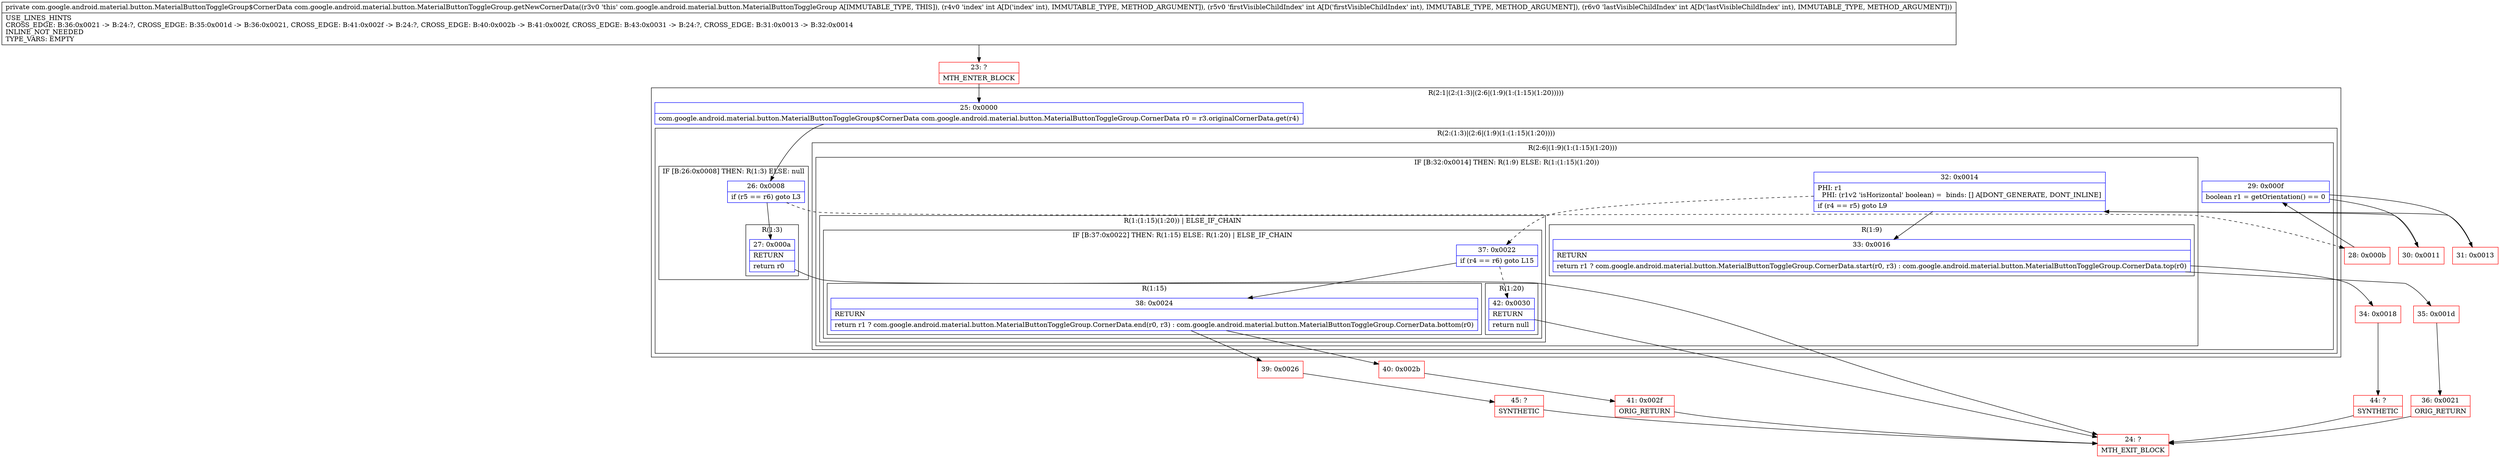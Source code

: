 digraph "CFG forcom.google.android.material.button.MaterialButtonToggleGroup.getNewCornerData(III)Lcom\/google\/android\/material\/button\/MaterialButtonToggleGroup$CornerData;" {
subgraph cluster_Region_434143631 {
label = "R(2:1|(2:(1:3)|(2:6|(1:9)(1:(1:15)(1:20)))))";
node [shape=record,color=blue];
Node_25 [shape=record,label="{25\:\ 0x0000|com.google.android.material.button.MaterialButtonToggleGroup$CornerData com.google.android.material.button.MaterialButtonToggleGroup.CornerData r0 = r3.originalCornerData.get(r4)\l}"];
subgraph cluster_Region_2132275038 {
label = "R(2:(1:3)|(2:6|(1:9)(1:(1:15)(1:20))))";
node [shape=record,color=blue];
subgraph cluster_IfRegion_140718435 {
label = "IF [B:26:0x0008] THEN: R(1:3) ELSE: null";
node [shape=record,color=blue];
Node_26 [shape=record,label="{26\:\ 0x0008|if (r5 == r6) goto L3\l}"];
subgraph cluster_Region_1204961166 {
label = "R(1:3)";
node [shape=record,color=blue];
Node_27 [shape=record,label="{27\:\ 0x000a|RETURN\l|return r0\l}"];
}
}
subgraph cluster_Region_282786240 {
label = "R(2:6|(1:9)(1:(1:15)(1:20)))";
node [shape=record,color=blue];
Node_29 [shape=record,label="{29\:\ 0x000f|boolean r1 = getOrientation() == 0\l}"];
subgraph cluster_IfRegion_1231752416 {
label = "IF [B:32:0x0014] THEN: R(1:9) ELSE: R(1:(1:15)(1:20))";
node [shape=record,color=blue];
Node_32 [shape=record,label="{32\:\ 0x0014|PHI: r1 \l  PHI: (r1v2 'isHorizontal' boolean) =  binds: [] A[DONT_GENERATE, DONT_INLINE]\l|if (r4 == r5) goto L9\l}"];
subgraph cluster_Region_1682415560 {
label = "R(1:9)";
node [shape=record,color=blue];
Node_33 [shape=record,label="{33\:\ 0x0016|RETURN\l|return r1 ? com.google.android.material.button.MaterialButtonToggleGroup.CornerData.start(r0, r3) : com.google.android.material.button.MaterialButtonToggleGroup.CornerData.top(r0)\l}"];
}
subgraph cluster_Region_422763437 {
label = "R(1:(1:15)(1:20)) | ELSE_IF_CHAIN\l";
node [shape=record,color=blue];
subgraph cluster_IfRegion_1495247562 {
label = "IF [B:37:0x0022] THEN: R(1:15) ELSE: R(1:20) | ELSE_IF_CHAIN\l";
node [shape=record,color=blue];
Node_37 [shape=record,label="{37\:\ 0x0022|if (r4 == r6) goto L15\l}"];
subgraph cluster_Region_220982547 {
label = "R(1:15)";
node [shape=record,color=blue];
Node_38 [shape=record,label="{38\:\ 0x0024|RETURN\l|return r1 ? com.google.android.material.button.MaterialButtonToggleGroup.CornerData.end(r0, r3) : com.google.android.material.button.MaterialButtonToggleGroup.CornerData.bottom(r0)\l}"];
}
subgraph cluster_Region_1223057571 {
label = "R(1:20)";
node [shape=record,color=blue];
Node_42 [shape=record,label="{42\:\ 0x0030|RETURN\l|return null\l}"];
}
}
}
}
}
}
}
Node_23 [shape=record,color=red,label="{23\:\ ?|MTH_ENTER_BLOCK\l}"];
Node_24 [shape=record,color=red,label="{24\:\ ?|MTH_EXIT_BLOCK\l}"];
Node_28 [shape=record,color=red,label="{28\:\ 0x000b}"];
Node_30 [shape=record,color=red,label="{30\:\ 0x0011}"];
Node_34 [shape=record,color=red,label="{34\:\ 0x0018}"];
Node_44 [shape=record,color=red,label="{44\:\ ?|SYNTHETIC\l}"];
Node_35 [shape=record,color=red,label="{35\:\ 0x001d}"];
Node_36 [shape=record,color=red,label="{36\:\ 0x0021|ORIG_RETURN\l}"];
Node_39 [shape=record,color=red,label="{39\:\ 0x0026}"];
Node_45 [shape=record,color=red,label="{45\:\ ?|SYNTHETIC\l}"];
Node_40 [shape=record,color=red,label="{40\:\ 0x002b}"];
Node_41 [shape=record,color=red,label="{41\:\ 0x002f|ORIG_RETURN\l}"];
Node_31 [shape=record,color=red,label="{31\:\ 0x0013}"];
MethodNode[shape=record,label="{private com.google.android.material.button.MaterialButtonToggleGroup$CornerData com.google.android.material.button.MaterialButtonToggleGroup.getNewCornerData((r3v0 'this' com.google.android.material.button.MaterialButtonToggleGroup A[IMMUTABLE_TYPE, THIS]), (r4v0 'index' int A[D('index' int), IMMUTABLE_TYPE, METHOD_ARGUMENT]), (r5v0 'firstVisibleChildIndex' int A[D('firstVisibleChildIndex' int), IMMUTABLE_TYPE, METHOD_ARGUMENT]), (r6v0 'lastVisibleChildIndex' int A[D('lastVisibleChildIndex' int), IMMUTABLE_TYPE, METHOD_ARGUMENT]))  | USE_LINES_HINTS\lCROSS_EDGE: B:36:0x0021 \-\> B:24:?, CROSS_EDGE: B:35:0x001d \-\> B:36:0x0021, CROSS_EDGE: B:41:0x002f \-\> B:24:?, CROSS_EDGE: B:40:0x002b \-\> B:41:0x002f, CROSS_EDGE: B:43:0x0031 \-\> B:24:?, CROSS_EDGE: B:31:0x0013 \-\> B:32:0x0014\lINLINE_NOT_NEEDED\lTYPE_VARS: EMPTY\l}"];
MethodNode -> Node_23;Node_25 -> Node_26;
Node_26 -> Node_27;
Node_26 -> Node_28[style=dashed];
Node_27 -> Node_24;
Node_29 -> Node_30;
Node_29 -> Node_31;
Node_32 -> Node_33;
Node_32 -> Node_37[style=dashed];
Node_33 -> Node_34;
Node_33 -> Node_35;
Node_37 -> Node_38;
Node_37 -> Node_42[style=dashed];
Node_38 -> Node_39;
Node_38 -> Node_40;
Node_42 -> Node_24;
Node_23 -> Node_25;
Node_28 -> Node_29;
Node_30 -> Node_32;
Node_34 -> Node_44;
Node_44 -> Node_24;
Node_35 -> Node_36;
Node_36 -> Node_24;
Node_39 -> Node_45;
Node_45 -> Node_24;
Node_40 -> Node_41;
Node_41 -> Node_24;
Node_31 -> Node_32;
}

